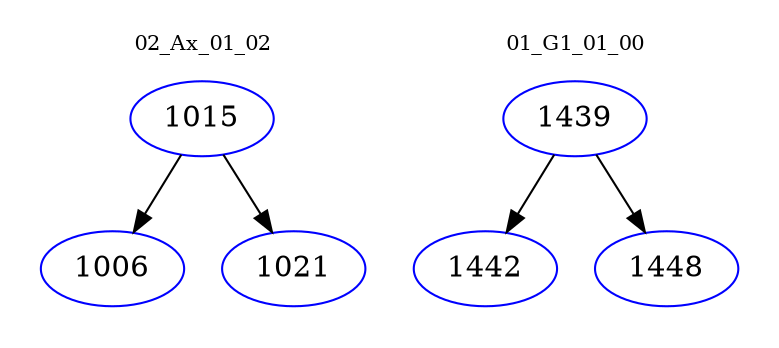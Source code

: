 digraph{
subgraph cluster_0 {
color = white
label = "02_Ax_01_02";
fontsize=10;
T0_1015 [label="1015", color="blue"]
T0_1015 -> T0_1006 [color="black"]
T0_1006 [label="1006", color="blue"]
T0_1015 -> T0_1021 [color="black"]
T0_1021 [label="1021", color="blue"]
}
subgraph cluster_1 {
color = white
label = "01_G1_01_00";
fontsize=10;
T1_1439 [label="1439", color="blue"]
T1_1439 -> T1_1442 [color="black"]
T1_1442 [label="1442", color="blue"]
T1_1439 -> T1_1448 [color="black"]
T1_1448 [label="1448", color="blue"]
}
}
